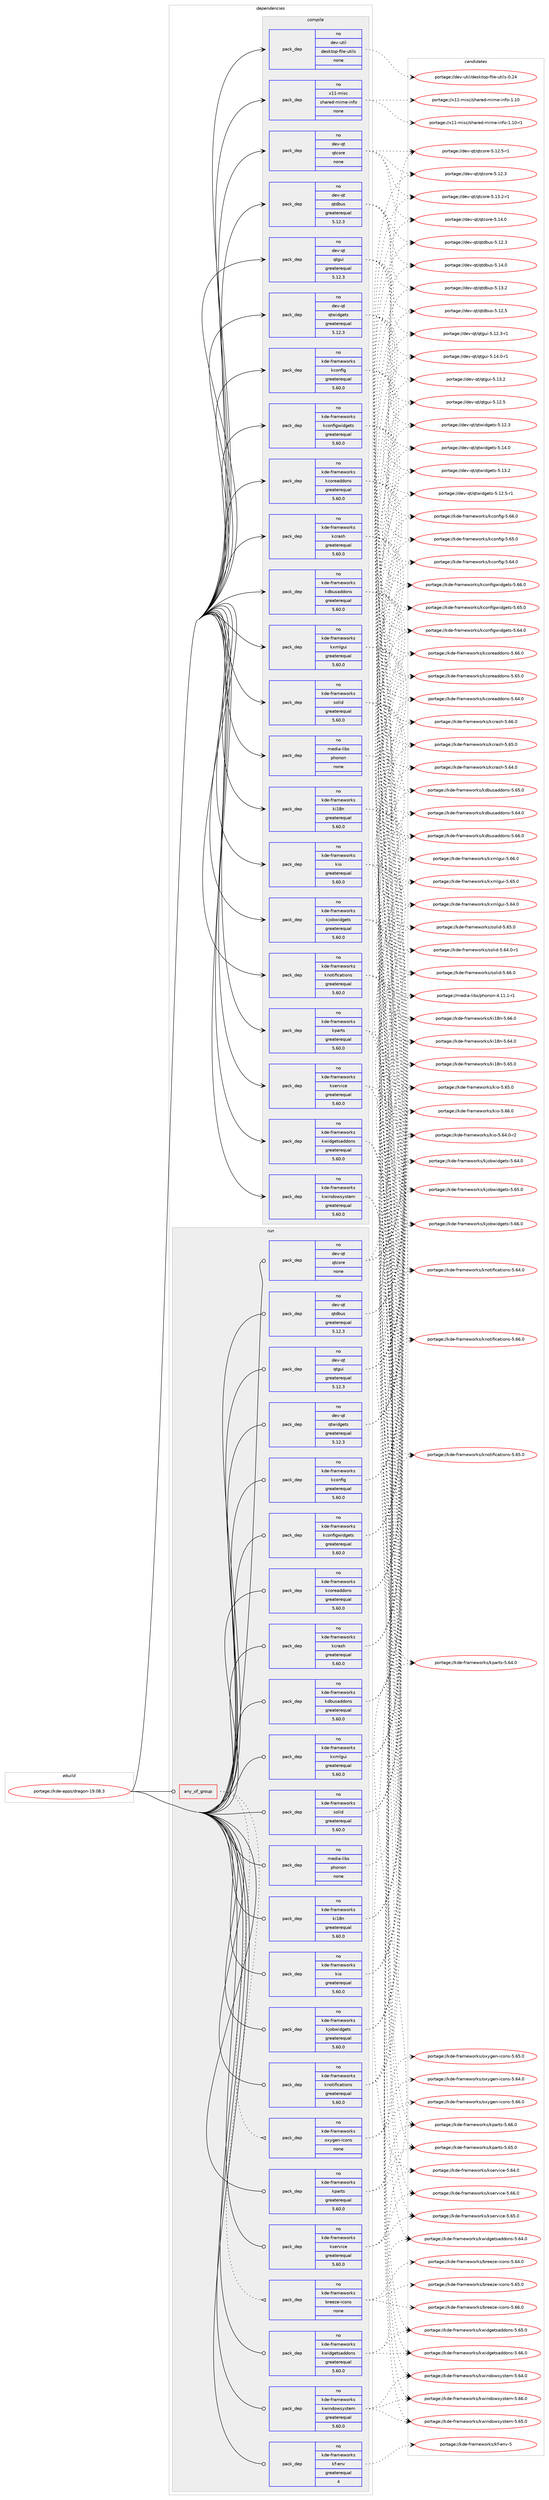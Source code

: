 digraph prolog {

# *************
# Graph options
# *************

newrank=true;
concentrate=true;
compound=true;
graph [rankdir=LR,fontname=Helvetica,fontsize=10,ranksep=1.5];#, ranksep=2.5, nodesep=0.2];
edge  [arrowhead=vee];
node  [fontname=Helvetica,fontsize=10];

# **********
# The ebuild
# **********

subgraph cluster_leftcol {
color=gray;
label=<<i>ebuild</i>>;
id [label="portage://kde-apps/dragon-19.08.3", color=red, width=4, href="../kde-apps/dragon-19.08.3.svg"];
}

# ****************
# The dependencies
# ****************

subgraph cluster_midcol {
color=gray;
label=<<i>dependencies</i>>;
subgraph cluster_compile {
fillcolor="#eeeeee";
style=filled;
label=<<i>compile</i>>;
subgraph pack207492 {
dependency268670 [label=<<TABLE BORDER="0" CELLBORDER="1" CELLSPACING="0" CELLPADDING="4" WIDTH="220"><TR><TD ROWSPAN="6" CELLPADDING="30">pack_dep</TD></TR><TR><TD WIDTH="110">no</TD></TR><TR><TD>dev-qt</TD></TR><TR><TD>qtcore</TD></TR><TR><TD>none</TD></TR><TR><TD></TD></TR></TABLE>>, shape=none, color=blue];
}
id:e -> dependency268670:w [weight=20,style="solid",arrowhead="vee"];
subgraph pack207493 {
dependency268671 [label=<<TABLE BORDER="0" CELLBORDER="1" CELLSPACING="0" CELLPADDING="4" WIDTH="220"><TR><TD ROWSPAN="6" CELLPADDING="30">pack_dep</TD></TR><TR><TD WIDTH="110">no</TD></TR><TR><TD>dev-qt</TD></TR><TR><TD>qtdbus</TD></TR><TR><TD>greaterequal</TD></TR><TR><TD>5.12.3</TD></TR></TABLE>>, shape=none, color=blue];
}
id:e -> dependency268671:w [weight=20,style="solid",arrowhead="vee"];
subgraph pack207494 {
dependency268672 [label=<<TABLE BORDER="0" CELLBORDER="1" CELLSPACING="0" CELLPADDING="4" WIDTH="220"><TR><TD ROWSPAN="6" CELLPADDING="30">pack_dep</TD></TR><TR><TD WIDTH="110">no</TD></TR><TR><TD>dev-qt</TD></TR><TR><TD>qtgui</TD></TR><TR><TD>greaterequal</TD></TR><TR><TD>5.12.3</TD></TR></TABLE>>, shape=none, color=blue];
}
id:e -> dependency268672:w [weight=20,style="solid",arrowhead="vee"];
subgraph pack207495 {
dependency268673 [label=<<TABLE BORDER="0" CELLBORDER="1" CELLSPACING="0" CELLPADDING="4" WIDTH="220"><TR><TD ROWSPAN="6" CELLPADDING="30">pack_dep</TD></TR><TR><TD WIDTH="110">no</TD></TR><TR><TD>dev-qt</TD></TR><TR><TD>qtwidgets</TD></TR><TR><TD>greaterequal</TD></TR><TR><TD>5.12.3</TD></TR></TABLE>>, shape=none, color=blue];
}
id:e -> dependency268673:w [weight=20,style="solid",arrowhead="vee"];
subgraph pack207496 {
dependency268674 [label=<<TABLE BORDER="0" CELLBORDER="1" CELLSPACING="0" CELLPADDING="4" WIDTH="220"><TR><TD ROWSPAN="6" CELLPADDING="30">pack_dep</TD></TR><TR><TD WIDTH="110">no</TD></TR><TR><TD>dev-util</TD></TR><TR><TD>desktop-file-utils</TD></TR><TR><TD>none</TD></TR><TR><TD></TD></TR></TABLE>>, shape=none, color=blue];
}
id:e -> dependency268674:w [weight=20,style="solid",arrowhead="vee"];
subgraph pack207497 {
dependency268675 [label=<<TABLE BORDER="0" CELLBORDER="1" CELLSPACING="0" CELLPADDING="4" WIDTH="220"><TR><TD ROWSPAN="6" CELLPADDING="30">pack_dep</TD></TR><TR><TD WIDTH="110">no</TD></TR><TR><TD>kde-frameworks</TD></TR><TR><TD>kconfig</TD></TR><TR><TD>greaterequal</TD></TR><TR><TD>5.60.0</TD></TR></TABLE>>, shape=none, color=blue];
}
id:e -> dependency268675:w [weight=20,style="solid",arrowhead="vee"];
subgraph pack207498 {
dependency268676 [label=<<TABLE BORDER="0" CELLBORDER="1" CELLSPACING="0" CELLPADDING="4" WIDTH="220"><TR><TD ROWSPAN="6" CELLPADDING="30">pack_dep</TD></TR><TR><TD WIDTH="110">no</TD></TR><TR><TD>kde-frameworks</TD></TR><TR><TD>kconfigwidgets</TD></TR><TR><TD>greaterequal</TD></TR><TR><TD>5.60.0</TD></TR></TABLE>>, shape=none, color=blue];
}
id:e -> dependency268676:w [weight=20,style="solid",arrowhead="vee"];
subgraph pack207499 {
dependency268677 [label=<<TABLE BORDER="0" CELLBORDER="1" CELLSPACING="0" CELLPADDING="4" WIDTH="220"><TR><TD ROWSPAN="6" CELLPADDING="30">pack_dep</TD></TR><TR><TD WIDTH="110">no</TD></TR><TR><TD>kde-frameworks</TD></TR><TR><TD>kcoreaddons</TD></TR><TR><TD>greaterequal</TD></TR><TR><TD>5.60.0</TD></TR></TABLE>>, shape=none, color=blue];
}
id:e -> dependency268677:w [weight=20,style="solid",arrowhead="vee"];
subgraph pack207500 {
dependency268678 [label=<<TABLE BORDER="0" CELLBORDER="1" CELLSPACING="0" CELLPADDING="4" WIDTH="220"><TR><TD ROWSPAN="6" CELLPADDING="30">pack_dep</TD></TR><TR><TD WIDTH="110">no</TD></TR><TR><TD>kde-frameworks</TD></TR><TR><TD>kcrash</TD></TR><TR><TD>greaterequal</TD></TR><TR><TD>5.60.0</TD></TR></TABLE>>, shape=none, color=blue];
}
id:e -> dependency268678:w [weight=20,style="solid",arrowhead="vee"];
subgraph pack207501 {
dependency268679 [label=<<TABLE BORDER="0" CELLBORDER="1" CELLSPACING="0" CELLPADDING="4" WIDTH="220"><TR><TD ROWSPAN="6" CELLPADDING="30">pack_dep</TD></TR><TR><TD WIDTH="110">no</TD></TR><TR><TD>kde-frameworks</TD></TR><TR><TD>kdbusaddons</TD></TR><TR><TD>greaterequal</TD></TR><TR><TD>5.60.0</TD></TR></TABLE>>, shape=none, color=blue];
}
id:e -> dependency268679:w [weight=20,style="solid",arrowhead="vee"];
subgraph pack207502 {
dependency268680 [label=<<TABLE BORDER="0" CELLBORDER="1" CELLSPACING="0" CELLPADDING="4" WIDTH="220"><TR><TD ROWSPAN="6" CELLPADDING="30">pack_dep</TD></TR><TR><TD WIDTH="110">no</TD></TR><TR><TD>kde-frameworks</TD></TR><TR><TD>ki18n</TD></TR><TR><TD>greaterequal</TD></TR><TR><TD>5.60.0</TD></TR></TABLE>>, shape=none, color=blue];
}
id:e -> dependency268680:w [weight=20,style="solid",arrowhead="vee"];
subgraph pack207503 {
dependency268681 [label=<<TABLE BORDER="0" CELLBORDER="1" CELLSPACING="0" CELLPADDING="4" WIDTH="220"><TR><TD ROWSPAN="6" CELLPADDING="30">pack_dep</TD></TR><TR><TD WIDTH="110">no</TD></TR><TR><TD>kde-frameworks</TD></TR><TR><TD>kio</TD></TR><TR><TD>greaterequal</TD></TR><TR><TD>5.60.0</TD></TR></TABLE>>, shape=none, color=blue];
}
id:e -> dependency268681:w [weight=20,style="solid",arrowhead="vee"];
subgraph pack207504 {
dependency268682 [label=<<TABLE BORDER="0" CELLBORDER="1" CELLSPACING="0" CELLPADDING="4" WIDTH="220"><TR><TD ROWSPAN="6" CELLPADDING="30">pack_dep</TD></TR><TR><TD WIDTH="110">no</TD></TR><TR><TD>kde-frameworks</TD></TR><TR><TD>kjobwidgets</TD></TR><TR><TD>greaterequal</TD></TR><TR><TD>5.60.0</TD></TR></TABLE>>, shape=none, color=blue];
}
id:e -> dependency268682:w [weight=20,style="solid",arrowhead="vee"];
subgraph pack207505 {
dependency268683 [label=<<TABLE BORDER="0" CELLBORDER="1" CELLSPACING="0" CELLPADDING="4" WIDTH="220"><TR><TD ROWSPAN="6" CELLPADDING="30">pack_dep</TD></TR><TR><TD WIDTH="110">no</TD></TR><TR><TD>kde-frameworks</TD></TR><TR><TD>knotifications</TD></TR><TR><TD>greaterequal</TD></TR><TR><TD>5.60.0</TD></TR></TABLE>>, shape=none, color=blue];
}
id:e -> dependency268683:w [weight=20,style="solid",arrowhead="vee"];
subgraph pack207506 {
dependency268684 [label=<<TABLE BORDER="0" CELLBORDER="1" CELLSPACING="0" CELLPADDING="4" WIDTH="220"><TR><TD ROWSPAN="6" CELLPADDING="30">pack_dep</TD></TR><TR><TD WIDTH="110">no</TD></TR><TR><TD>kde-frameworks</TD></TR><TR><TD>kparts</TD></TR><TR><TD>greaterequal</TD></TR><TR><TD>5.60.0</TD></TR></TABLE>>, shape=none, color=blue];
}
id:e -> dependency268684:w [weight=20,style="solid",arrowhead="vee"];
subgraph pack207507 {
dependency268685 [label=<<TABLE BORDER="0" CELLBORDER="1" CELLSPACING="0" CELLPADDING="4" WIDTH="220"><TR><TD ROWSPAN="6" CELLPADDING="30">pack_dep</TD></TR><TR><TD WIDTH="110">no</TD></TR><TR><TD>kde-frameworks</TD></TR><TR><TD>kservice</TD></TR><TR><TD>greaterequal</TD></TR><TR><TD>5.60.0</TD></TR></TABLE>>, shape=none, color=blue];
}
id:e -> dependency268685:w [weight=20,style="solid",arrowhead="vee"];
subgraph pack207508 {
dependency268686 [label=<<TABLE BORDER="0" CELLBORDER="1" CELLSPACING="0" CELLPADDING="4" WIDTH="220"><TR><TD ROWSPAN="6" CELLPADDING="30">pack_dep</TD></TR><TR><TD WIDTH="110">no</TD></TR><TR><TD>kde-frameworks</TD></TR><TR><TD>kwidgetsaddons</TD></TR><TR><TD>greaterequal</TD></TR><TR><TD>5.60.0</TD></TR></TABLE>>, shape=none, color=blue];
}
id:e -> dependency268686:w [weight=20,style="solid",arrowhead="vee"];
subgraph pack207509 {
dependency268687 [label=<<TABLE BORDER="0" CELLBORDER="1" CELLSPACING="0" CELLPADDING="4" WIDTH="220"><TR><TD ROWSPAN="6" CELLPADDING="30">pack_dep</TD></TR><TR><TD WIDTH="110">no</TD></TR><TR><TD>kde-frameworks</TD></TR><TR><TD>kwindowsystem</TD></TR><TR><TD>greaterequal</TD></TR><TR><TD>5.60.0</TD></TR></TABLE>>, shape=none, color=blue];
}
id:e -> dependency268687:w [weight=20,style="solid",arrowhead="vee"];
subgraph pack207510 {
dependency268688 [label=<<TABLE BORDER="0" CELLBORDER="1" CELLSPACING="0" CELLPADDING="4" WIDTH="220"><TR><TD ROWSPAN="6" CELLPADDING="30">pack_dep</TD></TR><TR><TD WIDTH="110">no</TD></TR><TR><TD>kde-frameworks</TD></TR><TR><TD>kxmlgui</TD></TR><TR><TD>greaterequal</TD></TR><TR><TD>5.60.0</TD></TR></TABLE>>, shape=none, color=blue];
}
id:e -> dependency268688:w [weight=20,style="solid",arrowhead="vee"];
subgraph pack207511 {
dependency268689 [label=<<TABLE BORDER="0" CELLBORDER="1" CELLSPACING="0" CELLPADDING="4" WIDTH="220"><TR><TD ROWSPAN="6" CELLPADDING="30">pack_dep</TD></TR><TR><TD WIDTH="110">no</TD></TR><TR><TD>kde-frameworks</TD></TR><TR><TD>solid</TD></TR><TR><TD>greaterequal</TD></TR><TR><TD>5.60.0</TD></TR></TABLE>>, shape=none, color=blue];
}
id:e -> dependency268689:w [weight=20,style="solid",arrowhead="vee"];
subgraph pack207512 {
dependency268690 [label=<<TABLE BORDER="0" CELLBORDER="1" CELLSPACING="0" CELLPADDING="4" WIDTH="220"><TR><TD ROWSPAN="6" CELLPADDING="30">pack_dep</TD></TR><TR><TD WIDTH="110">no</TD></TR><TR><TD>media-libs</TD></TR><TR><TD>phonon</TD></TR><TR><TD>none</TD></TR><TR><TD></TD></TR></TABLE>>, shape=none, color=blue];
}
id:e -> dependency268690:w [weight=20,style="solid",arrowhead="vee"];
subgraph pack207513 {
dependency268691 [label=<<TABLE BORDER="0" CELLBORDER="1" CELLSPACING="0" CELLPADDING="4" WIDTH="220"><TR><TD ROWSPAN="6" CELLPADDING="30">pack_dep</TD></TR><TR><TD WIDTH="110">no</TD></TR><TR><TD>x11-misc</TD></TR><TR><TD>shared-mime-info</TD></TR><TR><TD>none</TD></TR><TR><TD></TD></TR></TABLE>>, shape=none, color=blue];
}
id:e -> dependency268691:w [weight=20,style="solid",arrowhead="vee"];
}
subgraph cluster_compileandrun {
fillcolor="#eeeeee";
style=filled;
label=<<i>compile and run</i>>;
}
subgraph cluster_run {
fillcolor="#eeeeee";
style=filled;
label=<<i>run</i>>;
subgraph any4029 {
dependency268692 [label=<<TABLE BORDER="0" CELLBORDER="1" CELLSPACING="0" CELLPADDING="4"><TR><TD CELLPADDING="10">any_of_group</TD></TR></TABLE>>, shape=none, color=red];subgraph pack207514 {
dependency268693 [label=<<TABLE BORDER="0" CELLBORDER="1" CELLSPACING="0" CELLPADDING="4" WIDTH="220"><TR><TD ROWSPAN="6" CELLPADDING="30">pack_dep</TD></TR><TR><TD WIDTH="110">no</TD></TR><TR><TD>kde-frameworks</TD></TR><TR><TD>breeze-icons</TD></TR><TR><TD>none</TD></TR><TR><TD></TD></TR></TABLE>>, shape=none, color=blue];
}
dependency268692:e -> dependency268693:w [weight=20,style="dotted",arrowhead="oinv"];
subgraph pack207515 {
dependency268694 [label=<<TABLE BORDER="0" CELLBORDER="1" CELLSPACING="0" CELLPADDING="4" WIDTH="220"><TR><TD ROWSPAN="6" CELLPADDING="30">pack_dep</TD></TR><TR><TD WIDTH="110">no</TD></TR><TR><TD>kde-frameworks</TD></TR><TR><TD>oxygen-icons</TD></TR><TR><TD>none</TD></TR><TR><TD></TD></TR></TABLE>>, shape=none, color=blue];
}
dependency268692:e -> dependency268694:w [weight=20,style="dotted",arrowhead="oinv"];
}
id:e -> dependency268692:w [weight=20,style="solid",arrowhead="odot"];
subgraph pack207516 {
dependency268695 [label=<<TABLE BORDER="0" CELLBORDER="1" CELLSPACING="0" CELLPADDING="4" WIDTH="220"><TR><TD ROWSPAN="6" CELLPADDING="30">pack_dep</TD></TR><TR><TD WIDTH="110">no</TD></TR><TR><TD>dev-qt</TD></TR><TR><TD>qtcore</TD></TR><TR><TD>none</TD></TR><TR><TD></TD></TR></TABLE>>, shape=none, color=blue];
}
id:e -> dependency268695:w [weight=20,style="solid",arrowhead="odot"];
subgraph pack207517 {
dependency268696 [label=<<TABLE BORDER="0" CELLBORDER="1" CELLSPACING="0" CELLPADDING="4" WIDTH="220"><TR><TD ROWSPAN="6" CELLPADDING="30">pack_dep</TD></TR><TR><TD WIDTH="110">no</TD></TR><TR><TD>dev-qt</TD></TR><TR><TD>qtdbus</TD></TR><TR><TD>greaterequal</TD></TR><TR><TD>5.12.3</TD></TR></TABLE>>, shape=none, color=blue];
}
id:e -> dependency268696:w [weight=20,style="solid",arrowhead="odot"];
subgraph pack207518 {
dependency268697 [label=<<TABLE BORDER="0" CELLBORDER="1" CELLSPACING="0" CELLPADDING="4" WIDTH="220"><TR><TD ROWSPAN="6" CELLPADDING="30">pack_dep</TD></TR><TR><TD WIDTH="110">no</TD></TR><TR><TD>dev-qt</TD></TR><TR><TD>qtgui</TD></TR><TR><TD>greaterequal</TD></TR><TR><TD>5.12.3</TD></TR></TABLE>>, shape=none, color=blue];
}
id:e -> dependency268697:w [weight=20,style="solid",arrowhead="odot"];
subgraph pack207519 {
dependency268698 [label=<<TABLE BORDER="0" CELLBORDER="1" CELLSPACING="0" CELLPADDING="4" WIDTH="220"><TR><TD ROWSPAN="6" CELLPADDING="30">pack_dep</TD></TR><TR><TD WIDTH="110">no</TD></TR><TR><TD>dev-qt</TD></TR><TR><TD>qtwidgets</TD></TR><TR><TD>greaterequal</TD></TR><TR><TD>5.12.3</TD></TR></TABLE>>, shape=none, color=blue];
}
id:e -> dependency268698:w [weight=20,style="solid",arrowhead="odot"];
subgraph pack207520 {
dependency268699 [label=<<TABLE BORDER="0" CELLBORDER="1" CELLSPACING="0" CELLPADDING="4" WIDTH="220"><TR><TD ROWSPAN="6" CELLPADDING="30">pack_dep</TD></TR><TR><TD WIDTH="110">no</TD></TR><TR><TD>kde-frameworks</TD></TR><TR><TD>kconfig</TD></TR><TR><TD>greaterequal</TD></TR><TR><TD>5.60.0</TD></TR></TABLE>>, shape=none, color=blue];
}
id:e -> dependency268699:w [weight=20,style="solid",arrowhead="odot"];
subgraph pack207521 {
dependency268700 [label=<<TABLE BORDER="0" CELLBORDER="1" CELLSPACING="0" CELLPADDING="4" WIDTH="220"><TR><TD ROWSPAN="6" CELLPADDING="30">pack_dep</TD></TR><TR><TD WIDTH="110">no</TD></TR><TR><TD>kde-frameworks</TD></TR><TR><TD>kconfigwidgets</TD></TR><TR><TD>greaterequal</TD></TR><TR><TD>5.60.0</TD></TR></TABLE>>, shape=none, color=blue];
}
id:e -> dependency268700:w [weight=20,style="solid",arrowhead="odot"];
subgraph pack207522 {
dependency268701 [label=<<TABLE BORDER="0" CELLBORDER="1" CELLSPACING="0" CELLPADDING="4" WIDTH="220"><TR><TD ROWSPAN="6" CELLPADDING="30">pack_dep</TD></TR><TR><TD WIDTH="110">no</TD></TR><TR><TD>kde-frameworks</TD></TR><TR><TD>kcoreaddons</TD></TR><TR><TD>greaterequal</TD></TR><TR><TD>5.60.0</TD></TR></TABLE>>, shape=none, color=blue];
}
id:e -> dependency268701:w [weight=20,style="solid",arrowhead="odot"];
subgraph pack207523 {
dependency268702 [label=<<TABLE BORDER="0" CELLBORDER="1" CELLSPACING="0" CELLPADDING="4" WIDTH="220"><TR><TD ROWSPAN="6" CELLPADDING="30">pack_dep</TD></TR><TR><TD WIDTH="110">no</TD></TR><TR><TD>kde-frameworks</TD></TR><TR><TD>kcrash</TD></TR><TR><TD>greaterequal</TD></TR><TR><TD>5.60.0</TD></TR></TABLE>>, shape=none, color=blue];
}
id:e -> dependency268702:w [weight=20,style="solid",arrowhead="odot"];
subgraph pack207524 {
dependency268703 [label=<<TABLE BORDER="0" CELLBORDER="1" CELLSPACING="0" CELLPADDING="4" WIDTH="220"><TR><TD ROWSPAN="6" CELLPADDING="30">pack_dep</TD></TR><TR><TD WIDTH="110">no</TD></TR><TR><TD>kde-frameworks</TD></TR><TR><TD>kdbusaddons</TD></TR><TR><TD>greaterequal</TD></TR><TR><TD>5.60.0</TD></TR></TABLE>>, shape=none, color=blue];
}
id:e -> dependency268703:w [weight=20,style="solid",arrowhead="odot"];
subgraph pack207525 {
dependency268704 [label=<<TABLE BORDER="0" CELLBORDER="1" CELLSPACING="0" CELLPADDING="4" WIDTH="220"><TR><TD ROWSPAN="6" CELLPADDING="30">pack_dep</TD></TR><TR><TD WIDTH="110">no</TD></TR><TR><TD>kde-frameworks</TD></TR><TR><TD>kf-env</TD></TR><TR><TD>greaterequal</TD></TR><TR><TD>4</TD></TR></TABLE>>, shape=none, color=blue];
}
id:e -> dependency268704:w [weight=20,style="solid",arrowhead="odot"];
subgraph pack207526 {
dependency268705 [label=<<TABLE BORDER="0" CELLBORDER="1" CELLSPACING="0" CELLPADDING="4" WIDTH="220"><TR><TD ROWSPAN="6" CELLPADDING="30">pack_dep</TD></TR><TR><TD WIDTH="110">no</TD></TR><TR><TD>kde-frameworks</TD></TR><TR><TD>ki18n</TD></TR><TR><TD>greaterequal</TD></TR><TR><TD>5.60.0</TD></TR></TABLE>>, shape=none, color=blue];
}
id:e -> dependency268705:w [weight=20,style="solid",arrowhead="odot"];
subgraph pack207527 {
dependency268706 [label=<<TABLE BORDER="0" CELLBORDER="1" CELLSPACING="0" CELLPADDING="4" WIDTH="220"><TR><TD ROWSPAN="6" CELLPADDING="30">pack_dep</TD></TR><TR><TD WIDTH="110">no</TD></TR><TR><TD>kde-frameworks</TD></TR><TR><TD>kio</TD></TR><TR><TD>greaterequal</TD></TR><TR><TD>5.60.0</TD></TR></TABLE>>, shape=none, color=blue];
}
id:e -> dependency268706:w [weight=20,style="solid",arrowhead="odot"];
subgraph pack207528 {
dependency268707 [label=<<TABLE BORDER="0" CELLBORDER="1" CELLSPACING="0" CELLPADDING="4" WIDTH="220"><TR><TD ROWSPAN="6" CELLPADDING="30">pack_dep</TD></TR><TR><TD WIDTH="110">no</TD></TR><TR><TD>kde-frameworks</TD></TR><TR><TD>kjobwidgets</TD></TR><TR><TD>greaterequal</TD></TR><TR><TD>5.60.0</TD></TR></TABLE>>, shape=none, color=blue];
}
id:e -> dependency268707:w [weight=20,style="solid",arrowhead="odot"];
subgraph pack207529 {
dependency268708 [label=<<TABLE BORDER="0" CELLBORDER="1" CELLSPACING="0" CELLPADDING="4" WIDTH="220"><TR><TD ROWSPAN="6" CELLPADDING="30">pack_dep</TD></TR><TR><TD WIDTH="110">no</TD></TR><TR><TD>kde-frameworks</TD></TR><TR><TD>knotifications</TD></TR><TR><TD>greaterequal</TD></TR><TR><TD>5.60.0</TD></TR></TABLE>>, shape=none, color=blue];
}
id:e -> dependency268708:w [weight=20,style="solid",arrowhead="odot"];
subgraph pack207530 {
dependency268709 [label=<<TABLE BORDER="0" CELLBORDER="1" CELLSPACING="0" CELLPADDING="4" WIDTH="220"><TR><TD ROWSPAN="6" CELLPADDING="30">pack_dep</TD></TR><TR><TD WIDTH="110">no</TD></TR><TR><TD>kde-frameworks</TD></TR><TR><TD>kparts</TD></TR><TR><TD>greaterequal</TD></TR><TR><TD>5.60.0</TD></TR></TABLE>>, shape=none, color=blue];
}
id:e -> dependency268709:w [weight=20,style="solid",arrowhead="odot"];
subgraph pack207531 {
dependency268710 [label=<<TABLE BORDER="0" CELLBORDER="1" CELLSPACING="0" CELLPADDING="4" WIDTH="220"><TR><TD ROWSPAN="6" CELLPADDING="30">pack_dep</TD></TR><TR><TD WIDTH="110">no</TD></TR><TR><TD>kde-frameworks</TD></TR><TR><TD>kservice</TD></TR><TR><TD>greaterequal</TD></TR><TR><TD>5.60.0</TD></TR></TABLE>>, shape=none, color=blue];
}
id:e -> dependency268710:w [weight=20,style="solid",arrowhead="odot"];
subgraph pack207532 {
dependency268711 [label=<<TABLE BORDER="0" CELLBORDER="1" CELLSPACING="0" CELLPADDING="4" WIDTH="220"><TR><TD ROWSPAN="6" CELLPADDING="30">pack_dep</TD></TR><TR><TD WIDTH="110">no</TD></TR><TR><TD>kde-frameworks</TD></TR><TR><TD>kwidgetsaddons</TD></TR><TR><TD>greaterequal</TD></TR><TR><TD>5.60.0</TD></TR></TABLE>>, shape=none, color=blue];
}
id:e -> dependency268711:w [weight=20,style="solid",arrowhead="odot"];
subgraph pack207533 {
dependency268712 [label=<<TABLE BORDER="0" CELLBORDER="1" CELLSPACING="0" CELLPADDING="4" WIDTH="220"><TR><TD ROWSPAN="6" CELLPADDING="30">pack_dep</TD></TR><TR><TD WIDTH="110">no</TD></TR><TR><TD>kde-frameworks</TD></TR><TR><TD>kwindowsystem</TD></TR><TR><TD>greaterequal</TD></TR><TR><TD>5.60.0</TD></TR></TABLE>>, shape=none, color=blue];
}
id:e -> dependency268712:w [weight=20,style="solid",arrowhead="odot"];
subgraph pack207534 {
dependency268713 [label=<<TABLE BORDER="0" CELLBORDER="1" CELLSPACING="0" CELLPADDING="4" WIDTH="220"><TR><TD ROWSPAN="6" CELLPADDING="30">pack_dep</TD></TR><TR><TD WIDTH="110">no</TD></TR><TR><TD>kde-frameworks</TD></TR><TR><TD>kxmlgui</TD></TR><TR><TD>greaterequal</TD></TR><TR><TD>5.60.0</TD></TR></TABLE>>, shape=none, color=blue];
}
id:e -> dependency268713:w [weight=20,style="solid",arrowhead="odot"];
subgraph pack207535 {
dependency268714 [label=<<TABLE BORDER="0" CELLBORDER="1" CELLSPACING="0" CELLPADDING="4" WIDTH="220"><TR><TD ROWSPAN="6" CELLPADDING="30">pack_dep</TD></TR><TR><TD WIDTH="110">no</TD></TR><TR><TD>kde-frameworks</TD></TR><TR><TD>solid</TD></TR><TR><TD>greaterequal</TD></TR><TR><TD>5.60.0</TD></TR></TABLE>>, shape=none, color=blue];
}
id:e -> dependency268714:w [weight=20,style="solid",arrowhead="odot"];
subgraph pack207536 {
dependency268715 [label=<<TABLE BORDER="0" CELLBORDER="1" CELLSPACING="0" CELLPADDING="4" WIDTH="220"><TR><TD ROWSPAN="6" CELLPADDING="30">pack_dep</TD></TR><TR><TD WIDTH="110">no</TD></TR><TR><TD>media-libs</TD></TR><TR><TD>phonon</TD></TR><TR><TD>none</TD></TR><TR><TD></TD></TR></TABLE>>, shape=none, color=blue];
}
id:e -> dependency268715:w [weight=20,style="solid",arrowhead="odot"];
}
}

# **************
# The candidates
# **************

subgraph cluster_choices {
rank=same;
color=gray;
label=<<i>candidates</i>>;

subgraph choice207492 {
color=black;
nodesep=1;
choice10010111845113116471131169911111410145534649524648 [label="portage://dev-qt/qtcore-5.14.0", color=red, width=4,href="../dev-qt/qtcore-5.14.0.svg"];
choice100101118451131164711311699111114101455346495146504511449 [label="portage://dev-qt/qtcore-5.13.2-r1", color=red, width=4,href="../dev-qt/qtcore-5.13.2-r1.svg"];
choice100101118451131164711311699111114101455346495046534511449 [label="portage://dev-qt/qtcore-5.12.5-r1", color=red, width=4,href="../dev-qt/qtcore-5.12.5-r1.svg"];
choice10010111845113116471131169911111410145534649504651 [label="portage://dev-qt/qtcore-5.12.3", color=red, width=4,href="../dev-qt/qtcore-5.12.3.svg"];
dependency268670:e -> choice10010111845113116471131169911111410145534649524648:w [style=dotted,weight="100"];
dependency268670:e -> choice100101118451131164711311699111114101455346495146504511449:w [style=dotted,weight="100"];
dependency268670:e -> choice100101118451131164711311699111114101455346495046534511449:w [style=dotted,weight="100"];
dependency268670:e -> choice10010111845113116471131169911111410145534649504651:w [style=dotted,weight="100"];
}
subgraph choice207493 {
color=black;
nodesep=1;
choice10010111845113116471131161009811711545534649524648 [label="portage://dev-qt/qtdbus-5.14.0", color=red, width=4,href="../dev-qt/qtdbus-5.14.0.svg"];
choice10010111845113116471131161009811711545534649514650 [label="portage://dev-qt/qtdbus-5.13.2", color=red, width=4,href="../dev-qt/qtdbus-5.13.2.svg"];
choice10010111845113116471131161009811711545534649504653 [label="portage://dev-qt/qtdbus-5.12.5", color=red, width=4,href="../dev-qt/qtdbus-5.12.5.svg"];
choice10010111845113116471131161009811711545534649504651 [label="portage://dev-qt/qtdbus-5.12.3", color=red, width=4,href="../dev-qt/qtdbus-5.12.3.svg"];
dependency268671:e -> choice10010111845113116471131161009811711545534649524648:w [style=dotted,weight="100"];
dependency268671:e -> choice10010111845113116471131161009811711545534649514650:w [style=dotted,weight="100"];
dependency268671:e -> choice10010111845113116471131161009811711545534649504653:w [style=dotted,weight="100"];
dependency268671:e -> choice10010111845113116471131161009811711545534649504651:w [style=dotted,weight="100"];
}
subgraph choice207494 {
color=black;
nodesep=1;
choice1001011184511311647113116103117105455346495246484511449 [label="portage://dev-qt/qtgui-5.14.0-r1", color=red, width=4,href="../dev-qt/qtgui-5.14.0-r1.svg"];
choice100101118451131164711311610311710545534649514650 [label="portage://dev-qt/qtgui-5.13.2", color=red, width=4,href="../dev-qt/qtgui-5.13.2.svg"];
choice100101118451131164711311610311710545534649504653 [label="portage://dev-qt/qtgui-5.12.5", color=red, width=4,href="../dev-qt/qtgui-5.12.5.svg"];
choice1001011184511311647113116103117105455346495046514511449 [label="portage://dev-qt/qtgui-5.12.3-r1", color=red, width=4,href="../dev-qt/qtgui-5.12.3-r1.svg"];
dependency268672:e -> choice1001011184511311647113116103117105455346495246484511449:w [style=dotted,weight="100"];
dependency268672:e -> choice100101118451131164711311610311710545534649514650:w [style=dotted,weight="100"];
dependency268672:e -> choice100101118451131164711311610311710545534649504653:w [style=dotted,weight="100"];
dependency268672:e -> choice1001011184511311647113116103117105455346495046514511449:w [style=dotted,weight="100"];
}
subgraph choice207495 {
color=black;
nodesep=1;
choice100101118451131164711311611910510010310111611545534649524648 [label="portage://dev-qt/qtwidgets-5.14.0", color=red, width=4,href="../dev-qt/qtwidgets-5.14.0.svg"];
choice100101118451131164711311611910510010310111611545534649514650 [label="portage://dev-qt/qtwidgets-5.13.2", color=red, width=4,href="../dev-qt/qtwidgets-5.13.2.svg"];
choice1001011184511311647113116119105100103101116115455346495046534511449 [label="portage://dev-qt/qtwidgets-5.12.5-r1", color=red, width=4,href="../dev-qt/qtwidgets-5.12.5-r1.svg"];
choice100101118451131164711311611910510010310111611545534649504651 [label="portage://dev-qt/qtwidgets-5.12.3", color=red, width=4,href="../dev-qt/qtwidgets-5.12.3.svg"];
dependency268673:e -> choice100101118451131164711311611910510010310111611545534649524648:w [style=dotted,weight="100"];
dependency268673:e -> choice100101118451131164711311611910510010310111611545534649514650:w [style=dotted,weight="100"];
dependency268673:e -> choice1001011184511311647113116119105100103101116115455346495046534511449:w [style=dotted,weight="100"];
dependency268673:e -> choice100101118451131164711311611910510010310111611545534649504651:w [style=dotted,weight="100"];
}
subgraph choice207496 {
color=black;
nodesep=1;
choice100101118451171161051084710010111510711611111245102105108101451171161051081154548465052 [label="portage://dev-util/desktop-file-utils-0.24", color=red, width=4,href="../dev-util/desktop-file-utils-0.24.svg"];
dependency268674:e -> choice100101118451171161051084710010111510711611111245102105108101451171161051081154548465052:w [style=dotted,weight="100"];
}
subgraph choice207497 {
color=black;
nodesep=1;
choice1071001014510211497109101119111114107115471079911111010210510345534654544648 [label="portage://kde-frameworks/kconfig-5.66.0", color=red, width=4,href="../kde-frameworks/kconfig-5.66.0.svg"];
choice1071001014510211497109101119111114107115471079911111010210510345534654534648 [label="portage://kde-frameworks/kconfig-5.65.0", color=red, width=4,href="../kde-frameworks/kconfig-5.65.0.svg"];
choice1071001014510211497109101119111114107115471079911111010210510345534654524648 [label="portage://kde-frameworks/kconfig-5.64.0", color=red, width=4,href="../kde-frameworks/kconfig-5.64.0.svg"];
dependency268675:e -> choice1071001014510211497109101119111114107115471079911111010210510345534654544648:w [style=dotted,weight="100"];
dependency268675:e -> choice1071001014510211497109101119111114107115471079911111010210510345534654534648:w [style=dotted,weight="100"];
dependency268675:e -> choice1071001014510211497109101119111114107115471079911111010210510345534654524648:w [style=dotted,weight="100"];
}
subgraph choice207498 {
color=black;
nodesep=1;
choice1071001014510211497109101119111114107115471079911111010210510311910510010310111611545534654544648 [label="portage://kde-frameworks/kconfigwidgets-5.66.0", color=red, width=4,href="../kde-frameworks/kconfigwidgets-5.66.0.svg"];
choice1071001014510211497109101119111114107115471079911111010210510311910510010310111611545534654534648 [label="portage://kde-frameworks/kconfigwidgets-5.65.0", color=red, width=4,href="../kde-frameworks/kconfigwidgets-5.65.0.svg"];
choice1071001014510211497109101119111114107115471079911111010210510311910510010310111611545534654524648 [label="portage://kde-frameworks/kconfigwidgets-5.64.0", color=red, width=4,href="../kde-frameworks/kconfigwidgets-5.64.0.svg"];
dependency268676:e -> choice1071001014510211497109101119111114107115471079911111010210510311910510010310111611545534654544648:w [style=dotted,weight="100"];
dependency268676:e -> choice1071001014510211497109101119111114107115471079911111010210510311910510010310111611545534654534648:w [style=dotted,weight="100"];
dependency268676:e -> choice1071001014510211497109101119111114107115471079911111010210510311910510010310111611545534654524648:w [style=dotted,weight="100"];
}
subgraph choice207499 {
color=black;
nodesep=1;
choice107100101451021149710910111911111410711547107991111141019710010011111011545534654544648 [label="portage://kde-frameworks/kcoreaddons-5.66.0", color=red, width=4,href="../kde-frameworks/kcoreaddons-5.66.0.svg"];
choice107100101451021149710910111911111410711547107991111141019710010011111011545534654534648 [label="portage://kde-frameworks/kcoreaddons-5.65.0", color=red, width=4,href="../kde-frameworks/kcoreaddons-5.65.0.svg"];
choice107100101451021149710910111911111410711547107991111141019710010011111011545534654524648 [label="portage://kde-frameworks/kcoreaddons-5.64.0", color=red, width=4,href="../kde-frameworks/kcoreaddons-5.64.0.svg"];
dependency268677:e -> choice107100101451021149710910111911111410711547107991111141019710010011111011545534654544648:w [style=dotted,weight="100"];
dependency268677:e -> choice107100101451021149710910111911111410711547107991111141019710010011111011545534654534648:w [style=dotted,weight="100"];
dependency268677:e -> choice107100101451021149710910111911111410711547107991111141019710010011111011545534654524648:w [style=dotted,weight="100"];
}
subgraph choice207500 {
color=black;
nodesep=1;
choice107100101451021149710910111911111410711547107991149711510445534654544648 [label="portage://kde-frameworks/kcrash-5.66.0", color=red, width=4,href="../kde-frameworks/kcrash-5.66.0.svg"];
choice107100101451021149710910111911111410711547107991149711510445534654534648 [label="portage://kde-frameworks/kcrash-5.65.0", color=red, width=4,href="../kde-frameworks/kcrash-5.65.0.svg"];
choice107100101451021149710910111911111410711547107991149711510445534654524648 [label="portage://kde-frameworks/kcrash-5.64.0", color=red, width=4,href="../kde-frameworks/kcrash-5.64.0.svg"];
dependency268678:e -> choice107100101451021149710910111911111410711547107991149711510445534654544648:w [style=dotted,weight="100"];
dependency268678:e -> choice107100101451021149710910111911111410711547107991149711510445534654534648:w [style=dotted,weight="100"];
dependency268678:e -> choice107100101451021149710910111911111410711547107991149711510445534654524648:w [style=dotted,weight="100"];
}
subgraph choice207501 {
color=black;
nodesep=1;
choice107100101451021149710910111911111410711547107100981171159710010011111011545534654544648 [label="portage://kde-frameworks/kdbusaddons-5.66.0", color=red, width=4,href="../kde-frameworks/kdbusaddons-5.66.0.svg"];
choice107100101451021149710910111911111410711547107100981171159710010011111011545534654534648 [label="portage://kde-frameworks/kdbusaddons-5.65.0", color=red, width=4,href="../kde-frameworks/kdbusaddons-5.65.0.svg"];
choice107100101451021149710910111911111410711547107100981171159710010011111011545534654524648 [label="portage://kde-frameworks/kdbusaddons-5.64.0", color=red, width=4,href="../kde-frameworks/kdbusaddons-5.64.0.svg"];
dependency268679:e -> choice107100101451021149710910111911111410711547107100981171159710010011111011545534654544648:w [style=dotted,weight="100"];
dependency268679:e -> choice107100101451021149710910111911111410711547107100981171159710010011111011545534654534648:w [style=dotted,weight="100"];
dependency268679:e -> choice107100101451021149710910111911111410711547107100981171159710010011111011545534654524648:w [style=dotted,weight="100"];
}
subgraph choice207502 {
color=black;
nodesep=1;
choice107100101451021149710910111911111410711547107105495611045534654544648 [label="portage://kde-frameworks/ki18n-5.66.0", color=red, width=4,href="../kde-frameworks/ki18n-5.66.0.svg"];
choice107100101451021149710910111911111410711547107105495611045534654534648 [label="portage://kde-frameworks/ki18n-5.65.0", color=red, width=4,href="../kde-frameworks/ki18n-5.65.0.svg"];
choice107100101451021149710910111911111410711547107105495611045534654524648 [label="portage://kde-frameworks/ki18n-5.64.0", color=red, width=4,href="../kde-frameworks/ki18n-5.64.0.svg"];
dependency268680:e -> choice107100101451021149710910111911111410711547107105495611045534654544648:w [style=dotted,weight="100"];
dependency268680:e -> choice107100101451021149710910111911111410711547107105495611045534654534648:w [style=dotted,weight="100"];
dependency268680:e -> choice107100101451021149710910111911111410711547107105495611045534654524648:w [style=dotted,weight="100"];
}
subgraph choice207503 {
color=black;
nodesep=1;
choice10710010145102114971091011191111141071154710710511145534654544648 [label="portage://kde-frameworks/kio-5.66.0", color=red, width=4,href="../kde-frameworks/kio-5.66.0.svg"];
choice10710010145102114971091011191111141071154710710511145534654534648 [label="portage://kde-frameworks/kio-5.65.0", color=red, width=4,href="../kde-frameworks/kio-5.65.0.svg"];
choice107100101451021149710910111911111410711547107105111455346545246484511450 [label="portage://kde-frameworks/kio-5.64.0-r2", color=red, width=4,href="../kde-frameworks/kio-5.64.0-r2.svg"];
dependency268681:e -> choice10710010145102114971091011191111141071154710710511145534654544648:w [style=dotted,weight="100"];
dependency268681:e -> choice10710010145102114971091011191111141071154710710511145534654534648:w [style=dotted,weight="100"];
dependency268681:e -> choice107100101451021149710910111911111410711547107105111455346545246484511450:w [style=dotted,weight="100"];
}
subgraph choice207504 {
color=black;
nodesep=1;
choice1071001014510211497109101119111114107115471071061119811910510010310111611545534654544648 [label="portage://kde-frameworks/kjobwidgets-5.66.0", color=red, width=4,href="../kde-frameworks/kjobwidgets-5.66.0.svg"];
choice1071001014510211497109101119111114107115471071061119811910510010310111611545534654534648 [label="portage://kde-frameworks/kjobwidgets-5.65.0", color=red, width=4,href="../kde-frameworks/kjobwidgets-5.65.0.svg"];
choice1071001014510211497109101119111114107115471071061119811910510010310111611545534654524648 [label="portage://kde-frameworks/kjobwidgets-5.64.0", color=red, width=4,href="../kde-frameworks/kjobwidgets-5.64.0.svg"];
dependency268682:e -> choice1071001014510211497109101119111114107115471071061119811910510010310111611545534654544648:w [style=dotted,weight="100"];
dependency268682:e -> choice1071001014510211497109101119111114107115471071061119811910510010310111611545534654534648:w [style=dotted,weight="100"];
dependency268682:e -> choice1071001014510211497109101119111114107115471071061119811910510010310111611545534654524648:w [style=dotted,weight="100"];
}
subgraph choice207505 {
color=black;
nodesep=1;
choice107100101451021149710910111911111410711547107110111116105102105999711610511111011545534654544648 [label="portage://kde-frameworks/knotifications-5.66.0", color=red, width=4,href="../kde-frameworks/knotifications-5.66.0.svg"];
choice107100101451021149710910111911111410711547107110111116105102105999711610511111011545534654534648 [label="portage://kde-frameworks/knotifications-5.65.0", color=red, width=4,href="../kde-frameworks/knotifications-5.65.0.svg"];
choice107100101451021149710910111911111410711547107110111116105102105999711610511111011545534654524648 [label="portage://kde-frameworks/knotifications-5.64.0", color=red, width=4,href="../kde-frameworks/knotifications-5.64.0.svg"];
dependency268683:e -> choice107100101451021149710910111911111410711547107110111116105102105999711610511111011545534654544648:w [style=dotted,weight="100"];
dependency268683:e -> choice107100101451021149710910111911111410711547107110111116105102105999711610511111011545534654534648:w [style=dotted,weight="100"];
dependency268683:e -> choice107100101451021149710910111911111410711547107110111116105102105999711610511111011545534654524648:w [style=dotted,weight="100"];
}
subgraph choice207506 {
color=black;
nodesep=1;
choice1071001014510211497109101119111114107115471071129711411611545534654544648 [label="portage://kde-frameworks/kparts-5.66.0", color=red, width=4,href="../kde-frameworks/kparts-5.66.0.svg"];
choice1071001014510211497109101119111114107115471071129711411611545534654534648 [label="portage://kde-frameworks/kparts-5.65.0", color=red, width=4,href="../kde-frameworks/kparts-5.65.0.svg"];
choice1071001014510211497109101119111114107115471071129711411611545534654524648 [label="portage://kde-frameworks/kparts-5.64.0", color=red, width=4,href="../kde-frameworks/kparts-5.64.0.svg"];
dependency268684:e -> choice1071001014510211497109101119111114107115471071129711411611545534654544648:w [style=dotted,weight="100"];
dependency268684:e -> choice1071001014510211497109101119111114107115471071129711411611545534654534648:w [style=dotted,weight="100"];
dependency268684:e -> choice1071001014510211497109101119111114107115471071129711411611545534654524648:w [style=dotted,weight="100"];
}
subgraph choice207507 {
color=black;
nodesep=1;
choice1071001014510211497109101119111114107115471071151011141181059910145534654544648 [label="portage://kde-frameworks/kservice-5.66.0", color=red, width=4,href="../kde-frameworks/kservice-5.66.0.svg"];
choice1071001014510211497109101119111114107115471071151011141181059910145534654534648 [label="portage://kde-frameworks/kservice-5.65.0", color=red, width=4,href="../kde-frameworks/kservice-5.65.0.svg"];
choice1071001014510211497109101119111114107115471071151011141181059910145534654524648 [label="portage://kde-frameworks/kservice-5.64.0", color=red, width=4,href="../kde-frameworks/kservice-5.64.0.svg"];
dependency268685:e -> choice1071001014510211497109101119111114107115471071151011141181059910145534654544648:w [style=dotted,weight="100"];
dependency268685:e -> choice1071001014510211497109101119111114107115471071151011141181059910145534654534648:w [style=dotted,weight="100"];
dependency268685:e -> choice1071001014510211497109101119111114107115471071151011141181059910145534654524648:w [style=dotted,weight="100"];
}
subgraph choice207508 {
color=black;
nodesep=1;
choice1071001014510211497109101119111114107115471071191051001031011161159710010011111011545534654544648 [label="portage://kde-frameworks/kwidgetsaddons-5.66.0", color=red, width=4,href="../kde-frameworks/kwidgetsaddons-5.66.0.svg"];
choice1071001014510211497109101119111114107115471071191051001031011161159710010011111011545534654534648 [label="portage://kde-frameworks/kwidgetsaddons-5.65.0", color=red, width=4,href="../kde-frameworks/kwidgetsaddons-5.65.0.svg"];
choice1071001014510211497109101119111114107115471071191051001031011161159710010011111011545534654524648 [label="portage://kde-frameworks/kwidgetsaddons-5.64.0", color=red, width=4,href="../kde-frameworks/kwidgetsaddons-5.64.0.svg"];
dependency268686:e -> choice1071001014510211497109101119111114107115471071191051001031011161159710010011111011545534654544648:w [style=dotted,weight="100"];
dependency268686:e -> choice1071001014510211497109101119111114107115471071191051001031011161159710010011111011545534654534648:w [style=dotted,weight="100"];
dependency268686:e -> choice1071001014510211497109101119111114107115471071191051001031011161159710010011111011545534654524648:w [style=dotted,weight="100"];
}
subgraph choice207509 {
color=black;
nodesep=1;
choice10710010145102114971091011191111141071154710711910511010011111911512111511610110945534654544648 [label="portage://kde-frameworks/kwindowsystem-5.66.0", color=red, width=4,href="../kde-frameworks/kwindowsystem-5.66.0.svg"];
choice10710010145102114971091011191111141071154710711910511010011111911512111511610110945534654534648 [label="portage://kde-frameworks/kwindowsystem-5.65.0", color=red, width=4,href="../kde-frameworks/kwindowsystem-5.65.0.svg"];
choice10710010145102114971091011191111141071154710711910511010011111911512111511610110945534654524648 [label="portage://kde-frameworks/kwindowsystem-5.64.0", color=red, width=4,href="../kde-frameworks/kwindowsystem-5.64.0.svg"];
dependency268687:e -> choice10710010145102114971091011191111141071154710711910511010011111911512111511610110945534654544648:w [style=dotted,weight="100"];
dependency268687:e -> choice10710010145102114971091011191111141071154710711910511010011111911512111511610110945534654534648:w [style=dotted,weight="100"];
dependency268687:e -> choice10710010145102114971091011191111141071154710711910511010011111911512111511610110945534654524648:w [style=dotted,weight="100"];
}
subgraph choice207510 {
color=black;
nodesep=1;
choice10710010145102114971091011191111141071154710712010910810311710545534654544648 [label="portage://kde-frameworks/kxmlgui-5.66.0", color=red, width=4,href="../kde-frameworks/kxmlgui-5.66.0.svg"];
choice10710010145102114971091011191111141071154710712010910810311710545534654534648 [label="portage://kde-frameworks/kxmlgui-5.65.0", color=red, width=4,href="../kde-frameworks/kxmlgui-5.65.0.svg"];
choice10710010145102114971091011191111141071154710712010910810311710545534654524648 [label="portage://kde-frameworks/kxmlgui-5.64.0", color=red, width=4,href="../kde-frameworks/kxmlgui-5.64.0.svg"];
dependency268688:e -> choice10710010145102114971091011191111141071154710712010910810311710545534654544648:w [style=dotted,weight="100"];
dependency268688:e -> choice10710010145102114971091011191111141071154710712010910810311710545534654534648:w [style=dotted,weight="100"];
dependency268688:e -> choice10710010145102114971091011191111141071154710712010910810311710545534654524648:w [style=dotted,weight="100"];
}
subgraph choice207511 {
color=black;
nodesep=1;
choice10710010145102114971091011191111141071154711511110810510045534654544648 [label="portage://kde-frameworks/solid-5.66.0", color=red, width=4,href="../kde-frameworks/solid-5.66.0.svg"];
choice10710010145102114971091011191111141071154711511110810510045534654534648 [label="portage://kde-frameworks/solid-5.65.0", color=red, width=4,href="../kde-frameworks/solid-5.65.0.svg"];
choice107100101451021149710910111911111410711547115111108105100455346545246484511449 [label="portage://kde-frameworks/solid-5.64.0-r1", color=red, width=4,href="../kde-frameworks/solid-5.64.0-r1.svg"];
dependency268689:e -> choice10710010145102114971091011191111141071154711511110810510045534654544648:w [style=dotted,weight="100"];
dependency268689:e -> choice10710010145102114971091011191111141071154711511110810510045534654534648:w [style=dotted,weight="100"];
dependency268689:e -> choice107100101451021149710910111911111410711547115111108105100455346545246484511449:w [style=dotted,weight="100"];
}
subgraph choice207512 {
color=black;
nodesep=1;
choice10910110010597451081059811547112104111110111110455246494946494511449 [label="portage://media-libs/phonon-4.11.1-r1", color=red, width=4,href="../media-libs/phonon-4.11.1-r1.svg"];
dependency268690:e -> choice10910110010597451081059811547112104111110111110455246494946494511449:w [style=dotted,weight="100"];
}
subgraph choice207513 {
color=black;
nodesep=1;
choice120494945109105115994711510497114101100451091051091014510511010211145494649484511449 [label="portage://x11-misc/shared-mime-info-1.10-r1", color=red, width=4,href="../x11-misc/shared-mime-info-1.10-r1.svg"];
choice12049494510910511599471151049711410110045109105109101451051101021114549464948 [label="portage://x11-misc/shared-mime-info-1.10", color=red, width=4,href="../x11-misc/shared-mime-info-1.10.svg"];
dependency268691:e -> choice120494945109105115994711510497114101100451091051091014510511010211145494649484511449:w [style=dotted,weight="100"];
dependency268691:e -> choice12049494510910511599471151049711410110045109105109101451051101021114549464948:w [style=dotted,weight="100"];
}
subgraph choice207514 {
color=black;
nodesep=1;
choice10710010145102114971091011191111141071154798114101101122101451059911111011545534654544648 [label="portage://kde-frameworks/breeze-icons-5.66.0", color=red, width=4,href="../kde-frameworks/breeze-icons-5.66.0.svg"];
choice10710010145102114971091011191111141071154798114101101122101451059911111011545534654534648 [label="portage://kde-frameworks/breeze-icons-5.65.0", color=red, width=4,href="../kde-frameworks/breeze-icons-5.65.0.svg"];
choice10710010145102114971091011191111141071154798114101101122101451059911111011545534654524648 [label="portage://kde-frameworks/breeze-icons-5.64.0", color=red, width=4,href="../kde-frameworks/breeze-icons-5.64.0.svg"];
dependency268693:e -> choice10710010145102114971091011191111141071154798114101101122101451059911111011545534654544648:w [style=dotted,weight="100"];
dependency268693:e -> choice10710010145102114971091011191111141071154798114101101122101451059911111011545534654534648:w [style=dotted,weight="100"];
dependency268693:e -> choice10710010145102114971091011191111141071154798114101101122101451059911111011545534654524648:w [style=dotted,weight="100"];
}
subgraph choice207515 {
color=black;
nodesep=1;
choice107100101451021149710910111911111410711547111120121103101110451059911111011545534654544648 [label="portage://kde-frameworks/oxygen-icons-5.66.0", color=red, width=4,href="../kde-frameworks/oxygen-icons-5.66.0.svg"];
choice107100101451021149710910111911111410711547111120121103101110451059911111011545534654534648 [label="portage://kde-frameworks/oxygen-icons-5.65.0", color=red, width=4,href="../kde-frameworks/oxygen-icons-5.65.0.svg"];
choice107100101451021149710910111911111410711547111120121103101110451059911111011545534654524648 [label="portage://kde-frameworks/oxygen-icons-5.64.0", color=red, width=4,href="../kde-frameworks/oxygen-icons-5.64.0.svg"];
dependency268694:e -> choice107100101451021149710910111911111410711547111120121103101110451059911111011545534654544648:w [style=dotted,weight="100"];
dependency268694:e -> choice107100101451021149710910111911111410711547111120121103101110451059911111011545534654534648:w [style=dotted,weight="100"];
dependency268694:e -> choice107100101451021149710910111911111410711547111120121103101110451059911111011545534654524648:w [style=dotted,weight="100"];
}
subgraph choice207516 {
color=black;
nodesep=1;
choice10010111845113116471131169911111410145534649524648 [label="portage://dev-qt/qtcore-5.14.0", color=red, width=4,href="../dev-qt/qtcore-5.14.0.svg"];
choice100101118451131164711311699111114101455346495146504511449 [label="portage://dev-qt/qtcore-5.13.2-r1", color=red, width=4,href="../dev-qt/qtcore-5.13.2-r1.svg"];
choice100101118451131164711311699111114101455346495046534511449 [label="portage://dev-qt/qtcore-5.12.5-r1", color=red, width=4,href="../dev-qt/qtcore-5.12.5-r1.svg"];
choice10010111845113116471131169911111410145534649504651 [label="portage://dev-qt/qtcore-5.12.3", color=red, width=4,href="../dev-qt/qtcore-5.12.3.svg"];
dependency268695:e -> choice10010111845113116471131169911111410145534649524648:w [style=dotted,weight="100"];
dependency268695:e -> choice100101118451131164711311699111114101455346495146504511449:w [style=dotted,weight="100"];
dependency268695:e -> choice100101118451131164711311699111114101455346495046534511449:w [style=dotted,weight="100"];
dependency268695:e -> choice10010111845113116471131169911111410145534649504651:w [style=dotted,weight="100"];
}
subgraph choice207517 {
color=black;
nodesep=1;
choice10010111845113116471131161009811711545534649524648 [label="portage://dev-qt/qtdbus-5.14.0", color=red, width=4,href="../dev-qt/qtdbus-5.14.0.svg"];
choice10010111845113116471131161009811711545534649514650 [label="portage://dev-qt/qtdbus-5.13.2", color=red, width=4,href="../dev-qt/qtdbus-5.13.2.svg"];
choice10010111845113116471131161009811711545534649504653 [label="portage://dev-qt/qtdbus-5.12.5", color=red, width=4,href="../dev-qt/qtdbus-5.12.5.svg"];
choice10010111845113116471131161009811711545534649504651 [label="portage://dev-qt/qtdbus-5.12.3", color=red, width=4,href="../dev-qt/qtdbus-5.12.3.svg"];
dependency268696:e -> choice10010111845113116471131161009811711545534649524648:w [style=dotted,weight="100"];
dependency268696:e -> choice10010111845113116471131161009811711545534649514650:w [style=dotted,weight="100"];
dependency268696:e -> choice10010111845113116471131161009811711545534649504653:w [style=dotted,weight="100"];
dependency268696:e -> choice10010111845113116471131161009811711545534649504651:w [style=dotted,weight="100"];
}
subgraph choice207518 {
color=black;
nodesep=1;
choice1001011184511311647113116103117105455346495246484511449 [label="portage://dev-qt/qtgui-5.14.0-r1", color=red, width=4,href="../dev-qt/qtgui-5.14.0-r1.svg"];
choice100101118451131164711311610311710545534649514650 [label="portage://dev-qt/qtgui-5.13.2", color=red, width=4,href="../dev-qt/qtgui-5.13.2.svg"];
choice100101118451131164711311610311710545534649504653 [label="portage://dev-qt/qtgui-5.12.5", color=red, width=4,href="../dev-qt/qtgui-5.12.5.svg"];
choice1001011184511311647113116103117105455346495046514511449 [label="portage://dev-qt/qtgui-5.12.3-r1", color=red, width=4,href="../dev-qt/qtgui-5.12.3-r1.svg"];
dependency268697:e -> choice1001011184511311647113116103117105455346495246484511449:w [style=dotted,weight="100"];
dependency268697:e -> choice100101118451131164711311610311710545534649514650:w [style=dotted,weight="100"];
dependency268697:e -> choice100101118451131164711311610311710545534649504653:w [style=dotted,weight="100"];
dependency268697:e -> choice1001011184511311647113116103117105455346495046514511449:w [style=dotted,weight="100"];
}
subgraph choice207519 {
color=black;
nodesep=1;
choice100101118451131164711311611910510010310111611545534649524648 [label="portage://dev-qt/qtwidgets-5.14.0", color=red, width=4,href="../dev-qt/qtwidgets-5.14.0.svg"];
choice100101118451131164711311611910510010310111611545534649514650 [label="portage://dev-qt/qtwidgets-5.13.2", color=red, width=4,href="../dev-qt/qtwidgets-5.13.2.svg"];
choice1001011184511311647113116119105100103101116115455346495046534511449 [label="portage://dev-qt/qtwidgets-5.12.5-r1", color=red, width=4,href="../dev-qt/qtwidgets-5.12.5-r1.svg"];
choice100101118451131164711311611910510010310111611545534649504651 [label="portage://dev-qt/qtwidgets-5.12.3", color=red, width=4,href="../dev-qt/qtwidgets-5.12.3.svg"];
dependency268698:e -> choice100101118451131164711311611910510010310111611545534649524648:w [style=dotted,weight="100"];
dependency268698:e -> choice100101118451131164711311611910510010310111611545534649514650:w [style=dotted,weight="100"];
dependency268698:e -> choice1001011184511311647113116119105100103101116115455346495046534511449:w [style=dotted,weight="100"];
dependency268698:e -> choice100101118451131164711311611910510010310111611545534649504651:w [style=dotted,weight="100"];
}
subgraph choice207520 {
color=black;
nodesep=1;
choice1071001014510211497109101119111114107115471079911111010210510345534654544648 [label="portage://kde-frameworks/kconfig-5.66.0", color=red, width=4,href="../kde-frameworks/kconfig-5.66.0.svg"];
choice1071001014510211497109101119111114107115471079911111010210510345534654534648 [label="portage://kde-frameworks/kconfig-5.65.0", color=red, width=4,href="../kde-frameworks/kconfig-5.65.0.svg"];
choice1071001014510211497109101119111114107115471079911111010210510345534654524648 [label="portage://kde-frameworks/kconfig-5.64.0", color=red, width=4,href="../kde-frameworks/kconfig-5.64.0.svg"];
dependency268699:e -> choice1071001014510211497109101119111114107115471079911111010210510345534654544648:w [style=dotted,weight="100"];
dependency268699:e -> choice1071001014510211497109101119111114107115471079911111010210510345534654534648:w [style=dotted,weight="100"];
dependency268699:e -> choice1071001014510211497109101119111114107115471079911111010210510345534654524648:w [style=dotted,weight="100"];
}
subgraph choice207521 {
color=black;
nodesep=1;
choice1071001014510211497109101119111114107115471079911111010210510311910510010310111611545534654544648 [label="portage://kde-frameworks/kconfigwidgets-5.66.0", color=red, width=4,href="../kde-frameworks/kconfigwidgets-5.66.0.svg"];
choice1071001014510211497109101119111114107115471079911111010210510311910510010310111611545534654534648 [label="portage://kde-frameworks/kconfigwidgets-5.65.0", color=red, width=4,href="../kde-frameworks/kconfigwidgets-5.65.0.svg"];
choice1071001014510211497109101119111114107115471079911111010210510311910510010310111611545534654524648 [label="portage://kde-frameworks/kconfigwidgets-5.64.0", color=red, width=4,href="../kde-frameworks/kconfigwidgets-5.64.0.svg"];
dependency268700:e -> choice1071001014510211497109101119111114107115471079911111010210510311910510010310111611545534654544648:w [style=dotted,weight="100"];
dependency268700:e -> choice1071001014510211497109101119111114107115471079911111010210510311910510010310111611545534654534648:w [style=dotted,weight="100"];
dependency268700:e -> choice1071001014510211497109101119111114107115471079911111010210510311910510010310111611545534654524648:w [style=dotted,weight="100"];
}
subgraph choice207522 {
color=black;
nodesep=1;
choice107100101451021149710910111911111410711547107991111141019710010011111011545534654544648 [label="portage://kde-frameworks/kcoreaddons-5.66.0", color=red, width=4,href="../kde-frameworks/kcoreaddons-5.66.0.svg"];
choice107100101451021149710910111911111410711547107991111141019710010011111011545534654534648 [label="portage://kde-frameworks/kcoreaddons-5.65.0", color=red, width=4,href="../kde-frameworks/kcoreaddons-5.65.0.svg"];
choice107100101451021149710910111911111410711547107991111141019710010011111011545534654524648 [label="portage://kde-frameworks/kcoreaddons-5.64.0", color=red, width=4,href="../kde-frameworks/kcoreaddons-5.64.0.svg"];
dependency268701:e -> choice107100101451021149710910111911111410711547107991111141019710010011111011545534654544648:w [style=dotted,weight="100"];
dependency268701:e -> choice107100101451021149710910111911111410711547107991111141019710010011111011545534654534648:w [style=dotted,weight="100"];
dependency268701:e -> choice107100101451021149710910111911111410711547107991111141019710010011111011545534654524648:w [style=dotted,weight="100"];
}
subgraph choice207523 {
color=black;
nodesep=1;
choice107100101451021149710910111911111410711547107991149711510445534654544648 [label="portage://kde-frameworks/kcrash-5.66.0", color=red, width=4,href="../kde-frameworks/kcrash-5.66.0.svg"];
choice107100101451021149710910111911111410711547107991149711510445534654534648 [label="portage://kde-frameworks/kcrash-5.65.0", color=red, width=4,href="../kde-frameworks/kcrash-5.65.0.svg"];
choice107100101451021149710910111911111410711547107991149711510445534654524648 [label="portage://kde-frameworks/kcrash-5.64.0", color=red, width=4,href="../kde-frameworks/kcrash-5.64.0.svg"];
dependency268702:e -> choice107100101451021149710910111911111410711547107991149711510445534654544648:w [style=dotted,weight="100"];
dependency268702:e -> choice107100101451021149710910111911111410711547107991149711510445534654534648:w [style=dotted,weight="100"];
dependency268702:e -> choice107100101451021149710910111911111410711547107991149711510445534654524648:w [style=dotted,weight="100"];
}
subgraph choice207524 {
color=black;
nodesep=1;
choice107100101451021149710910111911111410711547107100981171159710010011111011545534654544648 [label="portage://kde-frameworks/kdbusaddons-5.66.0", color=red, width=4,href="../kde-frameworks/kdbusaddons-5.66.0.svg"];
choice107100101451021149710910111911111410711547107100981171159710010011111011545534654534648 [label="portage://kde-frameworks/kdbusaddons-5.65.0", color=red, width=4,href="../kde-frameworks/kdbusaddons-5.65.0.svg"];
choice107100101451021149710910111911111410711547107100981171159710010011111011545534654524648 [label="portage://kde-frameworks/kdbusaddons-5.64.0", color=red, width=4,href="../kde-frameworks/kdbusaddons-5.64.0.svg"];
dependency268703:e -> choice107100101451021149710910111911111410711547107100981171159710010011111011545534654544648:w [style=dotted,weight="100"];
dependency268703:e -> choice107100101451021149710910111911111410711547107100981171159710010011111011545534654534648:w [style=dotted,weight="100"];
dependency268703:e -> choice107100101451021149710910111911111410711547107100981171159710010011111011545534654524648:w [style=dotted,weight="100"];
}
subgraph choice207525 {
color=black;
nodesep=1;
choice107100101451021149710910111911111410711547107102451011101184553 [label="portage://kde-frameworks/kf-env-5", color=red, width=4,href="../kde-frameworks/kf-env-5.svg"];
dependency268704:e -> choice107100101451021149710910111911111410711547107102451011101184553:w [style=dotted,weight="100"];
}
subgraph choice207526 {
color=black;
nodesep=1;
choice107100101451021149710910111911111410711547107105495611045534654544648 [label="portage://kde-frameworks/ki18n-5.66.0", color=red, width=4,href="../kde-frameworks/ki18n-5.66.0.svg"];
choice107100101451021149710910111911111410711547107105495611045534654534648 [label="portage://kde-frameworks/ki18n-5.65.0", color=red, width=4,href="../kde-frameworks/ki18n-5.65.0.svg"];
choice107100101451021149710910111911111410711547107105495611045534654524648 [label="portage://kde-frameworks/ki18n-5.64.0", color=red, width=4,href="../kde-frameworks/ki18n-5.64.0.svg"];
dependency268705:e -> choice107100101451021149710910111911111410711547107105495611045534654544648:w [style=dotted,weight="100"];
dependency268705:e -> choice107100101451021149710910111911111410711547107105495611045534654534648:w [style=dotted,weight="100"];
dependency268705:e -> choice107100101451021149710910111911111410711547107105495611045534654524648:w [style=dotted,weight="100"];
}
subgraph choice207527 {
color=black;
nodesep=1;
choice10710010145102114971091011191111141071154710710511145534654544648 [label="portage://kde-frameworks/kio-5.66.0", color=red, width=4,href="../kde-frameworks/kio-5.66.0.svg"];
choice10710010145102114971091011191111141071154710710511145534654534648 [label="portage://kde-frameworks/kio-5.65.0", color=red, width=4,href="../kde-frameworks/kio-5.65.0.svg"];
choice107100101451021149710910111911111410711547107105111455346545246484511450 [label="portage://kde-frameworks/kio-5.64.0-r2", color=red, width=4,href="../kde-frameworks/kio-5.64.0-r2.svg"];
dependency268706:e -> choice10710010145102114971091011191111141071154710710511145534654544648:w [style=dotted,weight="100"];
dependency268706:e -> choice10710010145102114971091011191111141071154710710511145534654534648:w [style=dotted,weight="100"];
dependency268706:e -> choice107100101451021149710910111911111410711547107105111455346545246484511450:w [style=dotted,weight="100"];
}
subgraph choice207528 {
color=black;
nodesep=1;
choice1071001014510211497109101119111114107115471071061119811910510010310111611545534654544648 [label="portage://kde-frameworks/kjobwidgets-5.66.0", color=red, width=4,href="../kde-frameworks/kjobwidgets-5.66.0.svg"];
choice1071001014510211497109101119111114107115471071061119811910510010310111611545534654534648 [label="portage://kde-frameworks/kjobwidgets-5.65.0", color=red, width=4,href="../kde-frameworks/kjobwidgets-5.65.0.svg"];
choice1071001014510211497109101119111114107115471071061119811910510010310111611545534654524648 [label="portage://kde-frameworks/kjobwidgets-5.64.0", color=red, width=4,href="../kde-frameworks/kjobwidgets-5.64.0.svg"];
dependency268707:e -> choice1071001014510211497109101119111114107115471071061119811910510010310111611545534654544648:w [style=dotted,weight="100"];
dependency268707:e -> choice1071001014510211497109101119111114107115471071061119811910510010310111611545534654534648:w [style=dotted,weight="100"];
dependency268707:e -> choice1071001014510211497109101119111114107115471071061119811910510010310111611545534654524648:w [style=dotted,weight="100"];
}
subgraph choice207529 {
color=black;
nodesep=1;
choice107100101451021149710910111911111410711547107110111116105102105999711610511111011545534654544648 [label="portage://kde-frameworks/knotifications-5.66.0", color=red, width=4,href="../kde-frameworks/knotifications-5.66.0.svg"];
choice107100101451021149710910111911111410711547107110111116105102105999711610511111011545534654534648 [label="portage://kde-frameworks/knotifications-5.65.0", color=red, width=4,href="../kde-frameworks/knotifications-5.65.0.svg"];
choice107100101451021149710910111911111410711547107110111116105102105999711610511111011545534654524648 [label="portage://kde-frameworks/knotifications-5.64.0", color=red, width=4,href="../kde-frameworks/knotifications-5.64.0.svg"];
dependency268708:e -> choice107100101451021149710910111911111410711547107110111116105102105999711610511111011545534654544648:w [style=dotted,weight="100"];
dependency268708:e -> choice107100101451021149710910111911111410711547107110111116105102105999711610511111011545534654534648:w [style=dotted,weight="100"];
dependency268708:e -> choice107100101451021149710910111911111410711547107110111116105102105999711610511111011545534654524648:w [style=dotted,weight="100"];
}
subgraph choice207530 {
color=black;
nodesep=1;
choice1071001014510211497109101119111114107115471071129711411611545534654544648 [label="portage://kde-frameworks/kparts-5.66.0", color=red, width=4,href="../kde-frameworks/kparts-5.66.0.svg"];
choice1071001014510211497109101119111114107115471071129711411611545534654534648 [label="portage://kde-frameworks/kparts-5.65.0", color=red, width=4,href="../kde-frameworks/kparts-5.65.0.svg"];
choice1071001014510211497109101119111114107115471071129711411611545534654524648 [label="portage://kde-frameworks/kparts-5.64.0", color=red, width=4,href="../kde-frameworks/kparts-5.64.0.svg"];
dependency268709:e -> choice1071001014510211497109101119111114107115471071129711411611545534654544648:w [style=dotted,weight="100"];
dependency268709:e -> choice1071001014510211497109101119111114107115471071129711411611545534654534648:w [style=dotted,weight="100"];
dependency268709:e -> choice1071001014510211497109101119111114107115471071129711411611545534654524648:w [style=dotted,weight="100"];
}
subgraph choice207531 {
color=black;
nodesep=1;
choice1071001014510211497109101119111114107115471071151011141181059910145534654544648 [label="portage://kde-frameworks/kservice-5.66.0", color=red, width=4,href="../kde-frameworks/kservice-5.66.0.svg"];
choice1071001014510211497109101119111114107115471071151011141181059910145534654534648 [label="portage://kde-frameworks/kservice-5.65.0", color=red, width=4,href="../kde-frameworks/kservice-5.65.0.svg"];
choice1071001014510211497109101119111114107115471071151011141181059910145534654524648 [label="portage://kde-frameworks/kservice-5.64.0", color=red, width=4,href="../kde-frameworks/kservice-5.64.0.svg"];
dependency268710:e -> choice1071001014510211497109101119111114107115471071151011141181059910145534654544648:w [style=dotted,weight="100"];
dependency268710:e -> choice1071001014510211497109101119111114107115471071151011141181059910145534654534648:w [style=dotted,weight="100"];
dependency268710:e -> choice1071001014510211497109101119111114107115471071151011141181059910145534654524648:w [style=dotted,weight="100"];
}
subgraph choice207532 {
color=black;
nodesep=1;
choice1071001014510211497109101119111114107115471071191051001031011161159710010011111011545534654544648 [label="portage://kde-frameworks/kwidgetsaddons-5.66.0", color=red, width=4,href="../kde-frameworks/kwidgetsaddons-5.66.0.svg"];
choice1071001014510211497109101119111114107115471071191051001031011161159710010011111011545534654534648 [label="portage://kde-frameworks/kwidgetsaddons-5.65.0", color=red, width=4,href="../kde-frameworks/kwidgetsaddons-5.65.0.svg"];
choice1071001014510211497109101119111114107115471071191051001031011161159710010011111011545534654524648 [label="portage://kde-frameworks/kwidgetsaddons-5.64.0", color=red, width=4,href="../kde-frameworks/kwidgetsaddons-5.64.0.svg"];
dependency268711:e -> choice1071001014510211497109101119111114107115471071191051001031011161159710010011111011545534654544648:w [style=dotted,weight="100"];
dependency268711:e -> choice1071001014510211497109101119111114107115471071191051001031011161159710010011111011545534654534648:w [style=dotted,weight="100"];
dependency268711:e -> choice1071001014510211497109101119111114107115471071191051001031011161159710010011111011545534654524648:w [style=dotted,weight="100"];
}
subgraph choice207533 {
color=black;
nodesep=1;
choice10710010145102114971091011191111141071154710711910511010011111911512111511610110945534654544648 [label="portage://kde-frameworks/kwindowsystem-5.66.0", color=red, width=4,href="../kde-frameworks/kwindowsystem-5.66.0.svg"];
choice10710010145102114971091011191111141071154710711910511010011111911512111511610110945534654534648 [label="portage://kde-frameworks/kwindowsystem-5.65.0", color=red, width=4,href="../kde-frameworks/kwindowsystem-5.65.0.svg"];
choice10710010145102114971091011191111141071154710711910511010011111911512111511610110945534654524648 [label="portage://kde-frameworks/kwindowsystem-5.64.0", color=red, width=4,href="../kde-frameworks/kwindowsystem-5.64.0.svg"];
dependency268712:e -> choice10710010145102114971091011191111141071154710711910511010011111911512111511610110945534654544648:w [style=dotted,weight="100"];
dependency268712:e -> choice10710010145102114971091011191111141071154710711910511010011111911512111511610110945534654534648:w [style=dotted,weight="100"];
dependency268712:e -> choice10710010145102114971091011191111141071154710711910511010011111911512111511610110945534654524648:w [style=dotted,weight="100"];
}
subgraph choice207534 {
color=black;
nodesep=1;
choice10710010145102114971091011191111141071154710712010910810311710545534654544648 [label="portage://kde-frameworks/kxmlgui-5.66.0", color=red, width=4,href="../kde-frameworks/kxmlgui-5.66.0.svg"];
choice10710010145102114971091011191111141071154710712010910810311710545534654534648 [label="portage://kde-frameworks/kxmlgui-5.65.0", color=red, width=4,href="../kde-frameworks/kxmlgui-5.65.0.svg"];
choice10710010145102114971091011191111141071154710712010910810311710545534654524648 [label="portage://kde-frameworks/kxmlgui-5.64.0", color=red, width=4,href="../kde-frameworks/kxmlgui-5.64.0.svg"];
dependency268713:e -> choice10710010145102114971091011191111141071154710712010910810311710545534654544648:w [style=dotted,weight="100"];
dependency268713:e -> choice10710010145102114971091011191111141071154710712010910810311710545534654534648:w [style=dotted,weight="100"];
dependency268713:e -> choice10710010145102114971091011191111141071154710712010910810311710545534654524648:w [style=dotted,weight="100"];
}
subgraph choice207535 {
color=black;
nodesep=1;
choice10710010145102114971091011191111141071154711511110810510045534654544648 [label="portage://kde-frameworks/solid-5.66.0", color=red, width=4,href="../kde-frameworks/solid-5.66.0.svg"];
choice10710010145102114971091011191111141071154711511110810510045534654534648 [label="portage://kde-frameworks/solid-5.65.0", color=red, width=4,href="../kde-frameworks/solid-5.65.0.svg"];
choice107100101451021149710910111911111410711547115111108105100455346545246484511449 [label="portage://kde-frameworks/solid-5.64.0-r1", color=red, width=4,href="../kde-frameworks/solid-5.64.0-r1.svg"];
dependency268714:e -> choice10710010145102114971091011191111141071154711511110810510045534654544648:w [style=dotted,weight="100"];
dependency268714:e -> choice10710010145102114971091011191111141071154711511110810510045534654534648:w [style=dotted,weight="100"];
dependency268714:e -> choice107100101451021149710910111911111410711547115111108105100455346545246484511449:w [style=dotted,weight="100"];
}
subgraph choice207536 {
color=black;
nodesep=1;
choice10910110010597451081059811547112104111110111110455246494946494511449 [label="portage://media-libs/phonon-4.11.1-r1", color=red, width=4,href="../media-libs/phonon-4.11.1-r1.svg"];
dependency268715:e -> choice10910110010597451081059811547112104111110111110455246494946494511449:w [style=dotted,weight="100"];
}
}

}

